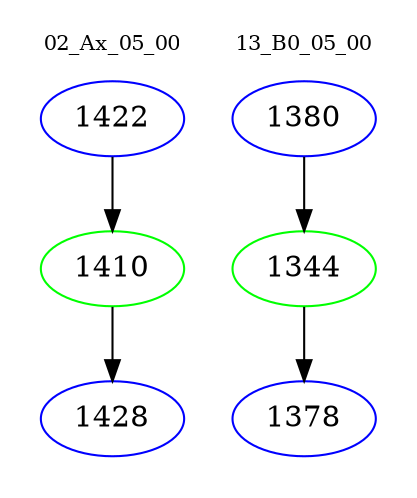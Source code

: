digraph{
subgraph cluster_0 {
color = white
label = "02_Ax_05_00";
fontsize=10;
T0_1422 [label="1422", color="blue"]
T0_1422 -> T0_1410 [color="black"]
T0_1410 [label="1410", color="green"]
T0_1410 -> T0_1428 [color="black"]
T0_1428 [label="1428", color="blue"]
}
subgraph cluster_1 {
color = white
label = "13_B0_05_00";
fontsize=10;
T1_1380 [label="1380", color="blue"]
T1_1380 -> T1_1344 [color="black"]
T1_1344 [label="1344", color="green"]
T1_1344 -> T1_1378 [color="black"]
T1_1378 [label="1378", color="blue"]
}
}
